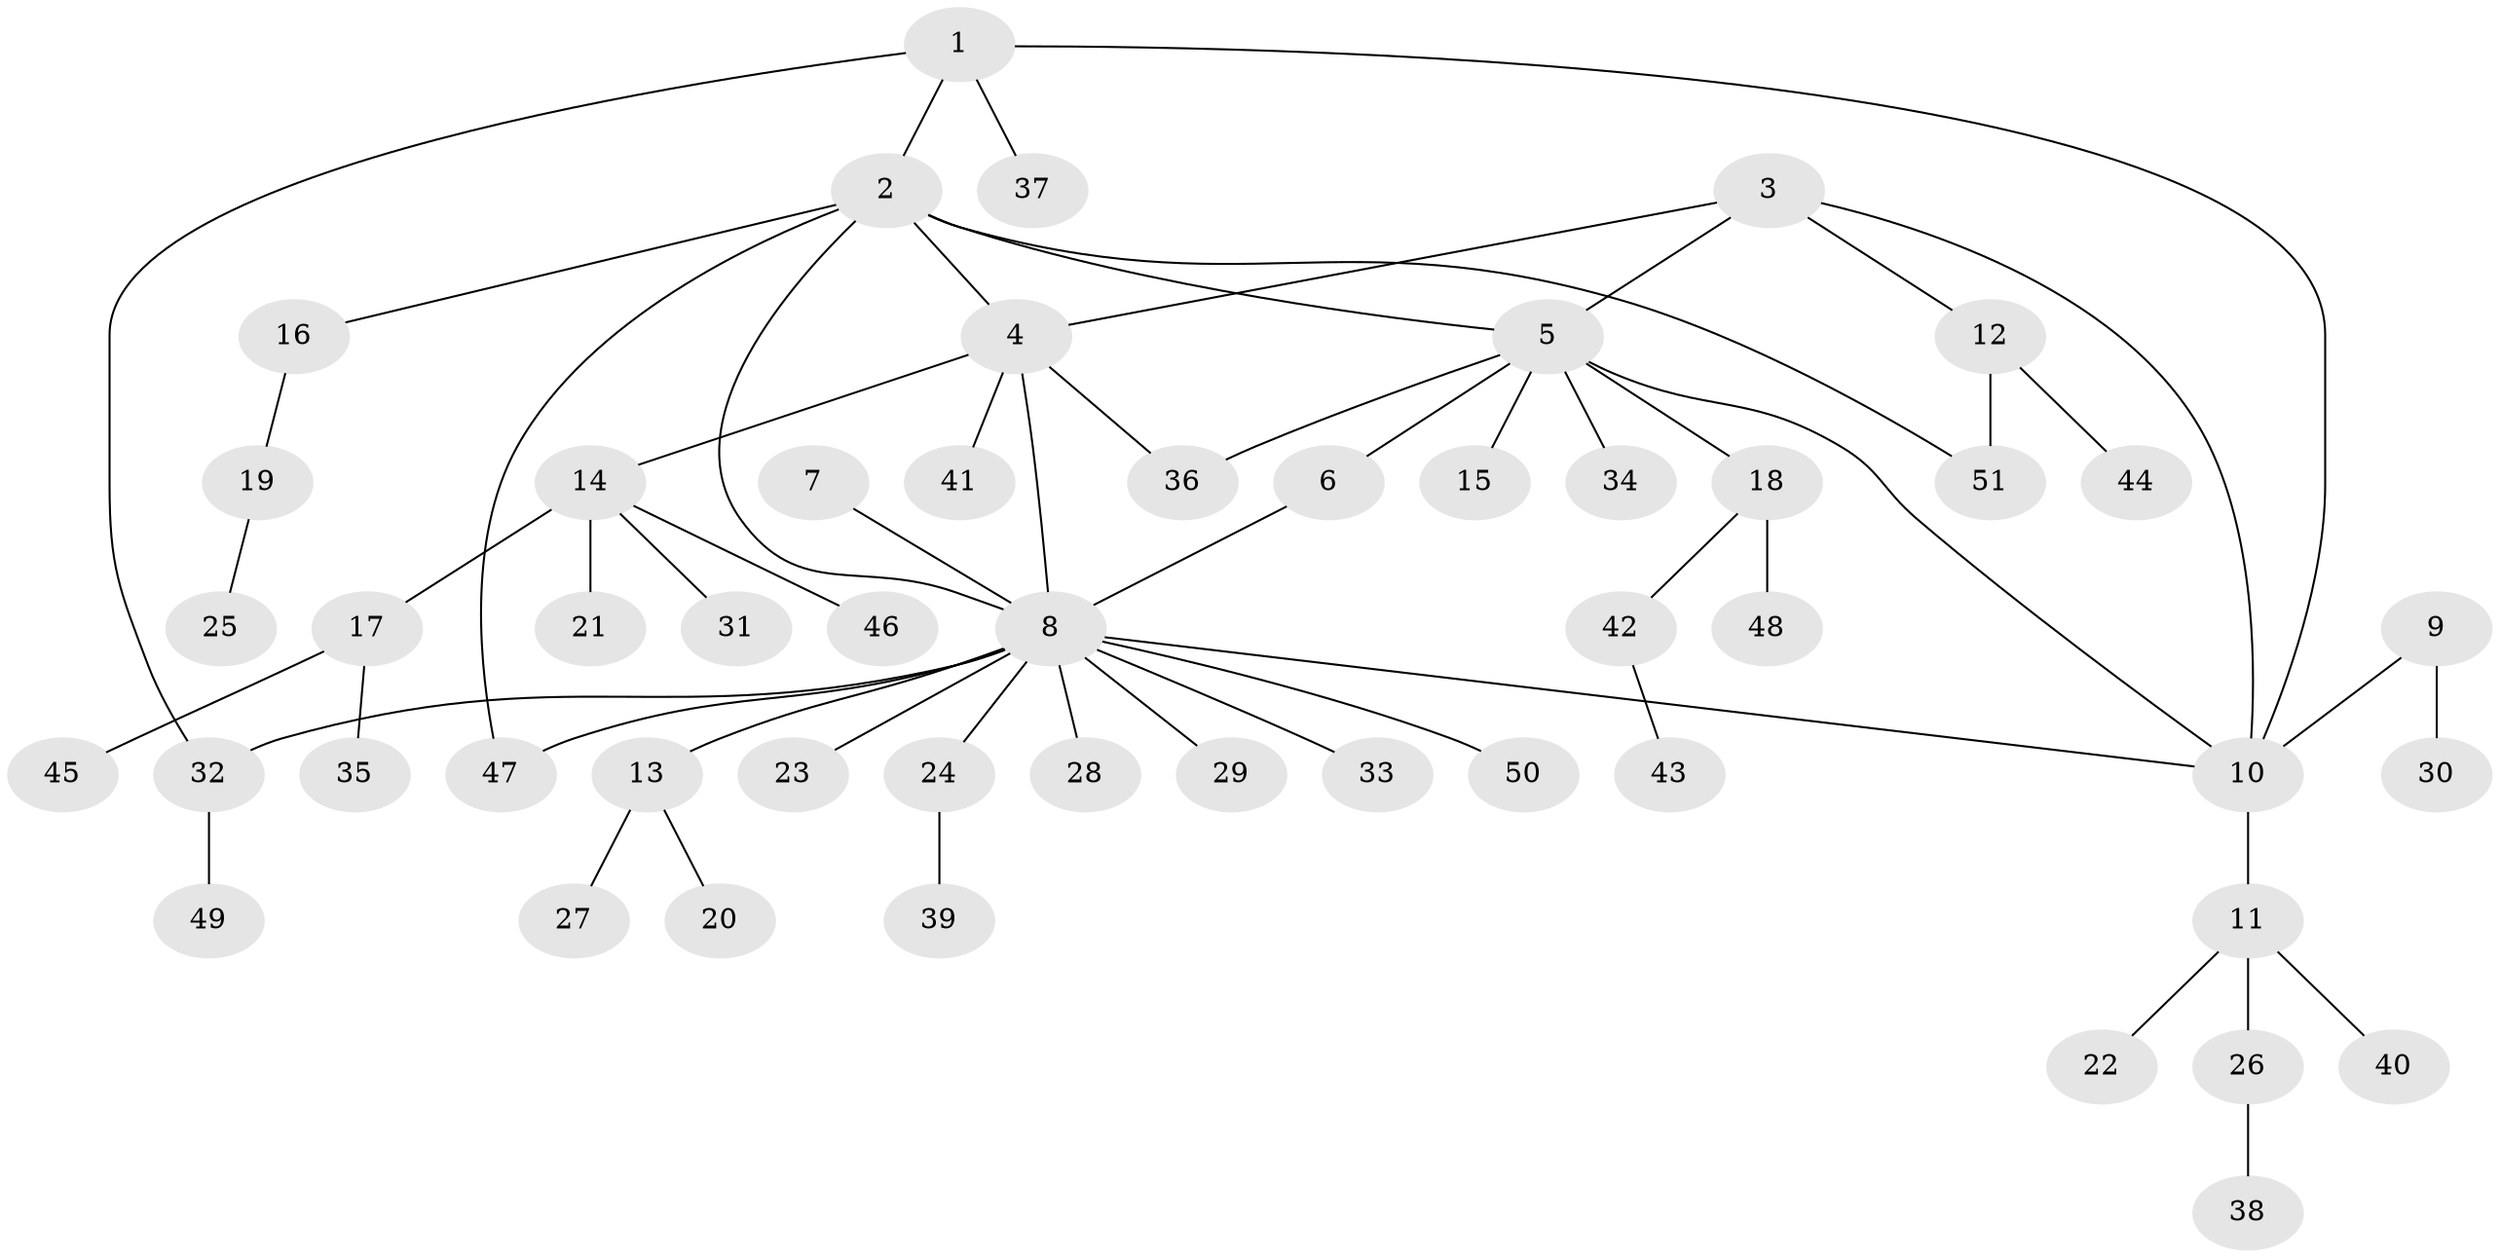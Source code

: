 // Generated by graph-tools (version 1.1) at 2025/02/03/09/25 03:02:48]
// undirected, 51 vertices, 60 edges
graph export_dot {
graph [start="1"]
  node [color=gray90,style=filled];
  1;
  2;
  3;
  4;
  5;
  6;
  7;
  8;
  9;
  10;
  11;
  12;
  13;
  14;
  15;
  16;
  17;
  18;
  19;
  20;
  21;
  22;
  23;
  24;
  25;
  26;
  27;
  28;
  29;
  30;
  31;
  32;
  33;
  34;
  35;
  36;
  37;
  38;
  39;
  40;
  41;
  42;
  43;
  44;
  45;
  46;
  47;
  48;
  49;
  50;
  51;
  1 -- 2;
  1 -- 10;
  1 -- 32;
  1 -- 37;
  2 -- 4;
  2 -- 5;
  2 -- 8;
  2 -- 16;
  2 -- 47;
  2 -- 51;
  3 -- 4;
  3 -- 5;
  3 -- 10;
  3 -- 12;
  4 -- 8;
  4 -- 14;
  4 -- 36;
  4 -- 41;
  5 -- 6;
  5 -- 10;
  5 -- 15;
  5 -- 18;
  5 -- 34;
  5 -- 36;
  6 -- 8;
  7 -- 8;
  8 -- 10;
  8 -- 13;
  8 -- 23;
  8 -- 24;
  8 -- 28;
  8 -- 29;
  8 -- 32;
  8 -- 33;
  8 -- 47;
  8 -- 50;
  9 -- 10;
  9 -- 30;
  10 -- 11;
  11 -- 22;
  11 -- 26;
  11 -- 40;
  12 -- 44;
  12 -- 51;
  13 -- 20;
  13 -- 27;
  14 -- 17;
  14 -- 21;
  14 -- 31;
  14 -- 46;
  16 -- 19;
  17 -- 35;
  17 -- 45;
  18 -- 42;
  18 -- 48;
  19 -- 25;
  24 -- 39;
  26 -- 38;
  32 -- 49;
  42 -- 43;
}
